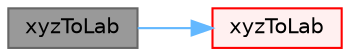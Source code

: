 digraph "xyzToLab"
{
 // LATEX_PDF_SIZE
  bgcolor="transparent";
  edge [fontname=Helvetica,fontsize=10,labelfontname=Helvetica,labelfontsize=10];
  node [fontname=Helvetica,fontsize=10,shape=box,height=0.2,width=0.4];
  rankdir="LR";
  Node1 [id="Node000001",label="xyzToLab",height=0.2,width=0.4,color="gray40", fillcolor="grey60", style="filled", fontcolor="black",tooltip=" "];
  Node1 -> Node2 [id="edge1_Node000001_Node000002",color="steelblue1",style="solid",tooltip=" "];
  Node2 [id="Node000002",label="xyzToLab",height=0.2,width=0.4,color="red", fillcolor="#FFF0F0", style="filled",URL="$namespaceFoam_1_1colourTools.html#add117a44d414d03294b4143e42c9a4a3",tooltip=" "];
}
